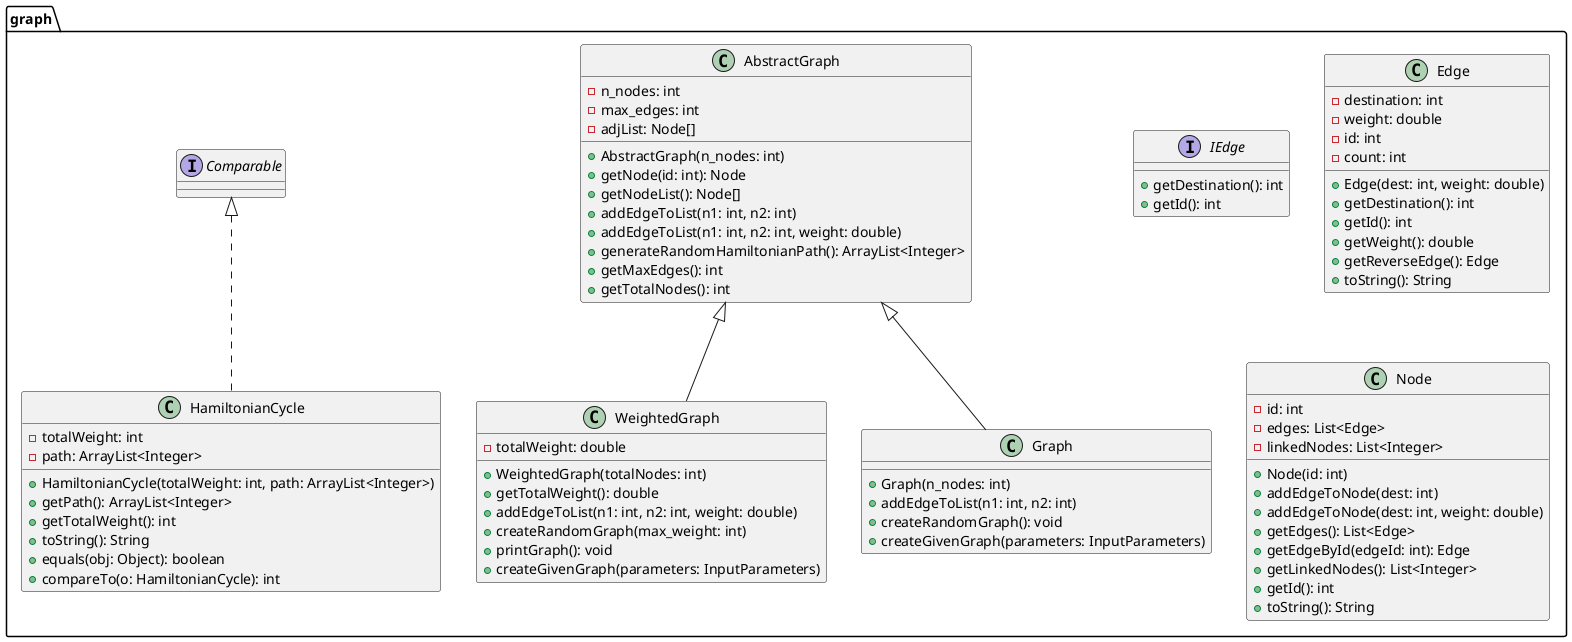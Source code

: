 @startuml

package graph {
  class AbstractGraph {
    -n_nodes: int
    -max_edges: int
    -adjList: Node[]

    +AbstractGraph(n_nodes: int)
    +getNode(id: int): Node
    +getNodeList(): Node[]
    +addEdgeToList(n1: int, n2: int)
    +addEdgeToList(n1: int, n2: int, weight: double)
    +generateRandomHamiltonianPath(): ArrayList<Integer>
    +getMaxEdges(): int
    +getTotalNodes(): int
  }

  interface IEdge {
    +getDestination(): int
    +getId(): int
  }

  class Edge {
    -destination: int
    -weight: double
    -id: int
    -count: int

    +Edge(dest: int, weight: double)
    +getDestination(): int
    +getId(): int
    +getWeight(): double
    +getReverseEdge(): Edge
    +toString(): String
  }

  class Node {
    -id: int
    -edges: List<Edge>
    -linkedNodes: List<Integer>

    +Node(id: int)
    +addEdgeToNode(dest: int)
    +addEdgeToNode(dest: int, weight: double)
    +getEdges(): List<Edge>
    +getEdgeById(edgeId: int): Edge
    +getLinkedNodes(): List<Integer>
    +getId(): int
    +toString(): String
  }

  class HamiltonianCycle implements Comparable<HamiltonianCycle> {
    -totalWeight: int
    -path: ArrayList<Integer>

    +HamiltonianCycle(totalWeight: int, path: ArrayList<Integer>)
    +getPath(): ArrayList<Integer>
    +getTotalWeight(): int
    +toString(): String
    +equals(obj: Object): boolean
    +compareTo(o: HamiltonianCycle): int
  }

  class WeightedGraph extends AbstractGraph {
    -totalWeight: double

    +WeightedGraph(totalNodes: int)
    +getTotalWeight(): double
    +addEdgeToList(n1: int, n2: int, weight: double)
    +createRandomGraph(max_weight: int)
    +printGraph(): void
    +createGivenGraph(parameters: InputParameters)
  }

  class Graph extends AbstractGraph {
    +Graph(n_nodes: int)
    +addEdgeToList(n1: int, n2: int)
    +createRandomGraph(): void
    +createGivenGraph(parameters: InputParameters)
  }

}

@enduml
